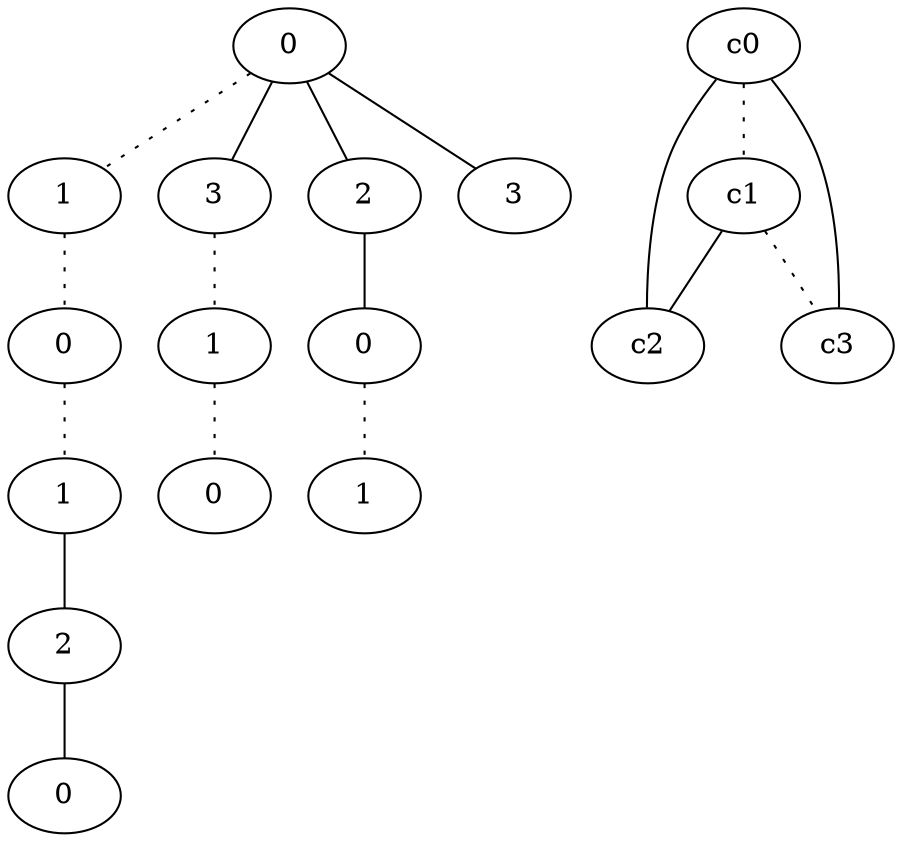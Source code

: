 graph {
a0[label=0];
a1[label=1];
a2[label=0];
a3[label=1];
a4[label=2];
a5[label=0];
a6[label=3];
a7[label=1];
a8[label=0];
a9[label=2];
a10[label=0];
a11[label=1];
a12[label=3];
a0 -- a1 [style=dotted];
a0 -- a6;
a0 -- a9;
a0 -- a12;
a1 -- a2 [style=dotted];
a2 -- a3 [style=dotted];
a3 -- a4;
a4 -- a5;
a6 -- a7 [style=dotted];
a7 -- a8 [style=dotted];
a9 -- a10;
a10 -- a11 [style=dotted];
c0 -- c1 [style=dotted];
c0 -- c2;
c0 -- c3;
c1 -- c2;
c1 -- c3 [style=dotted];
}
